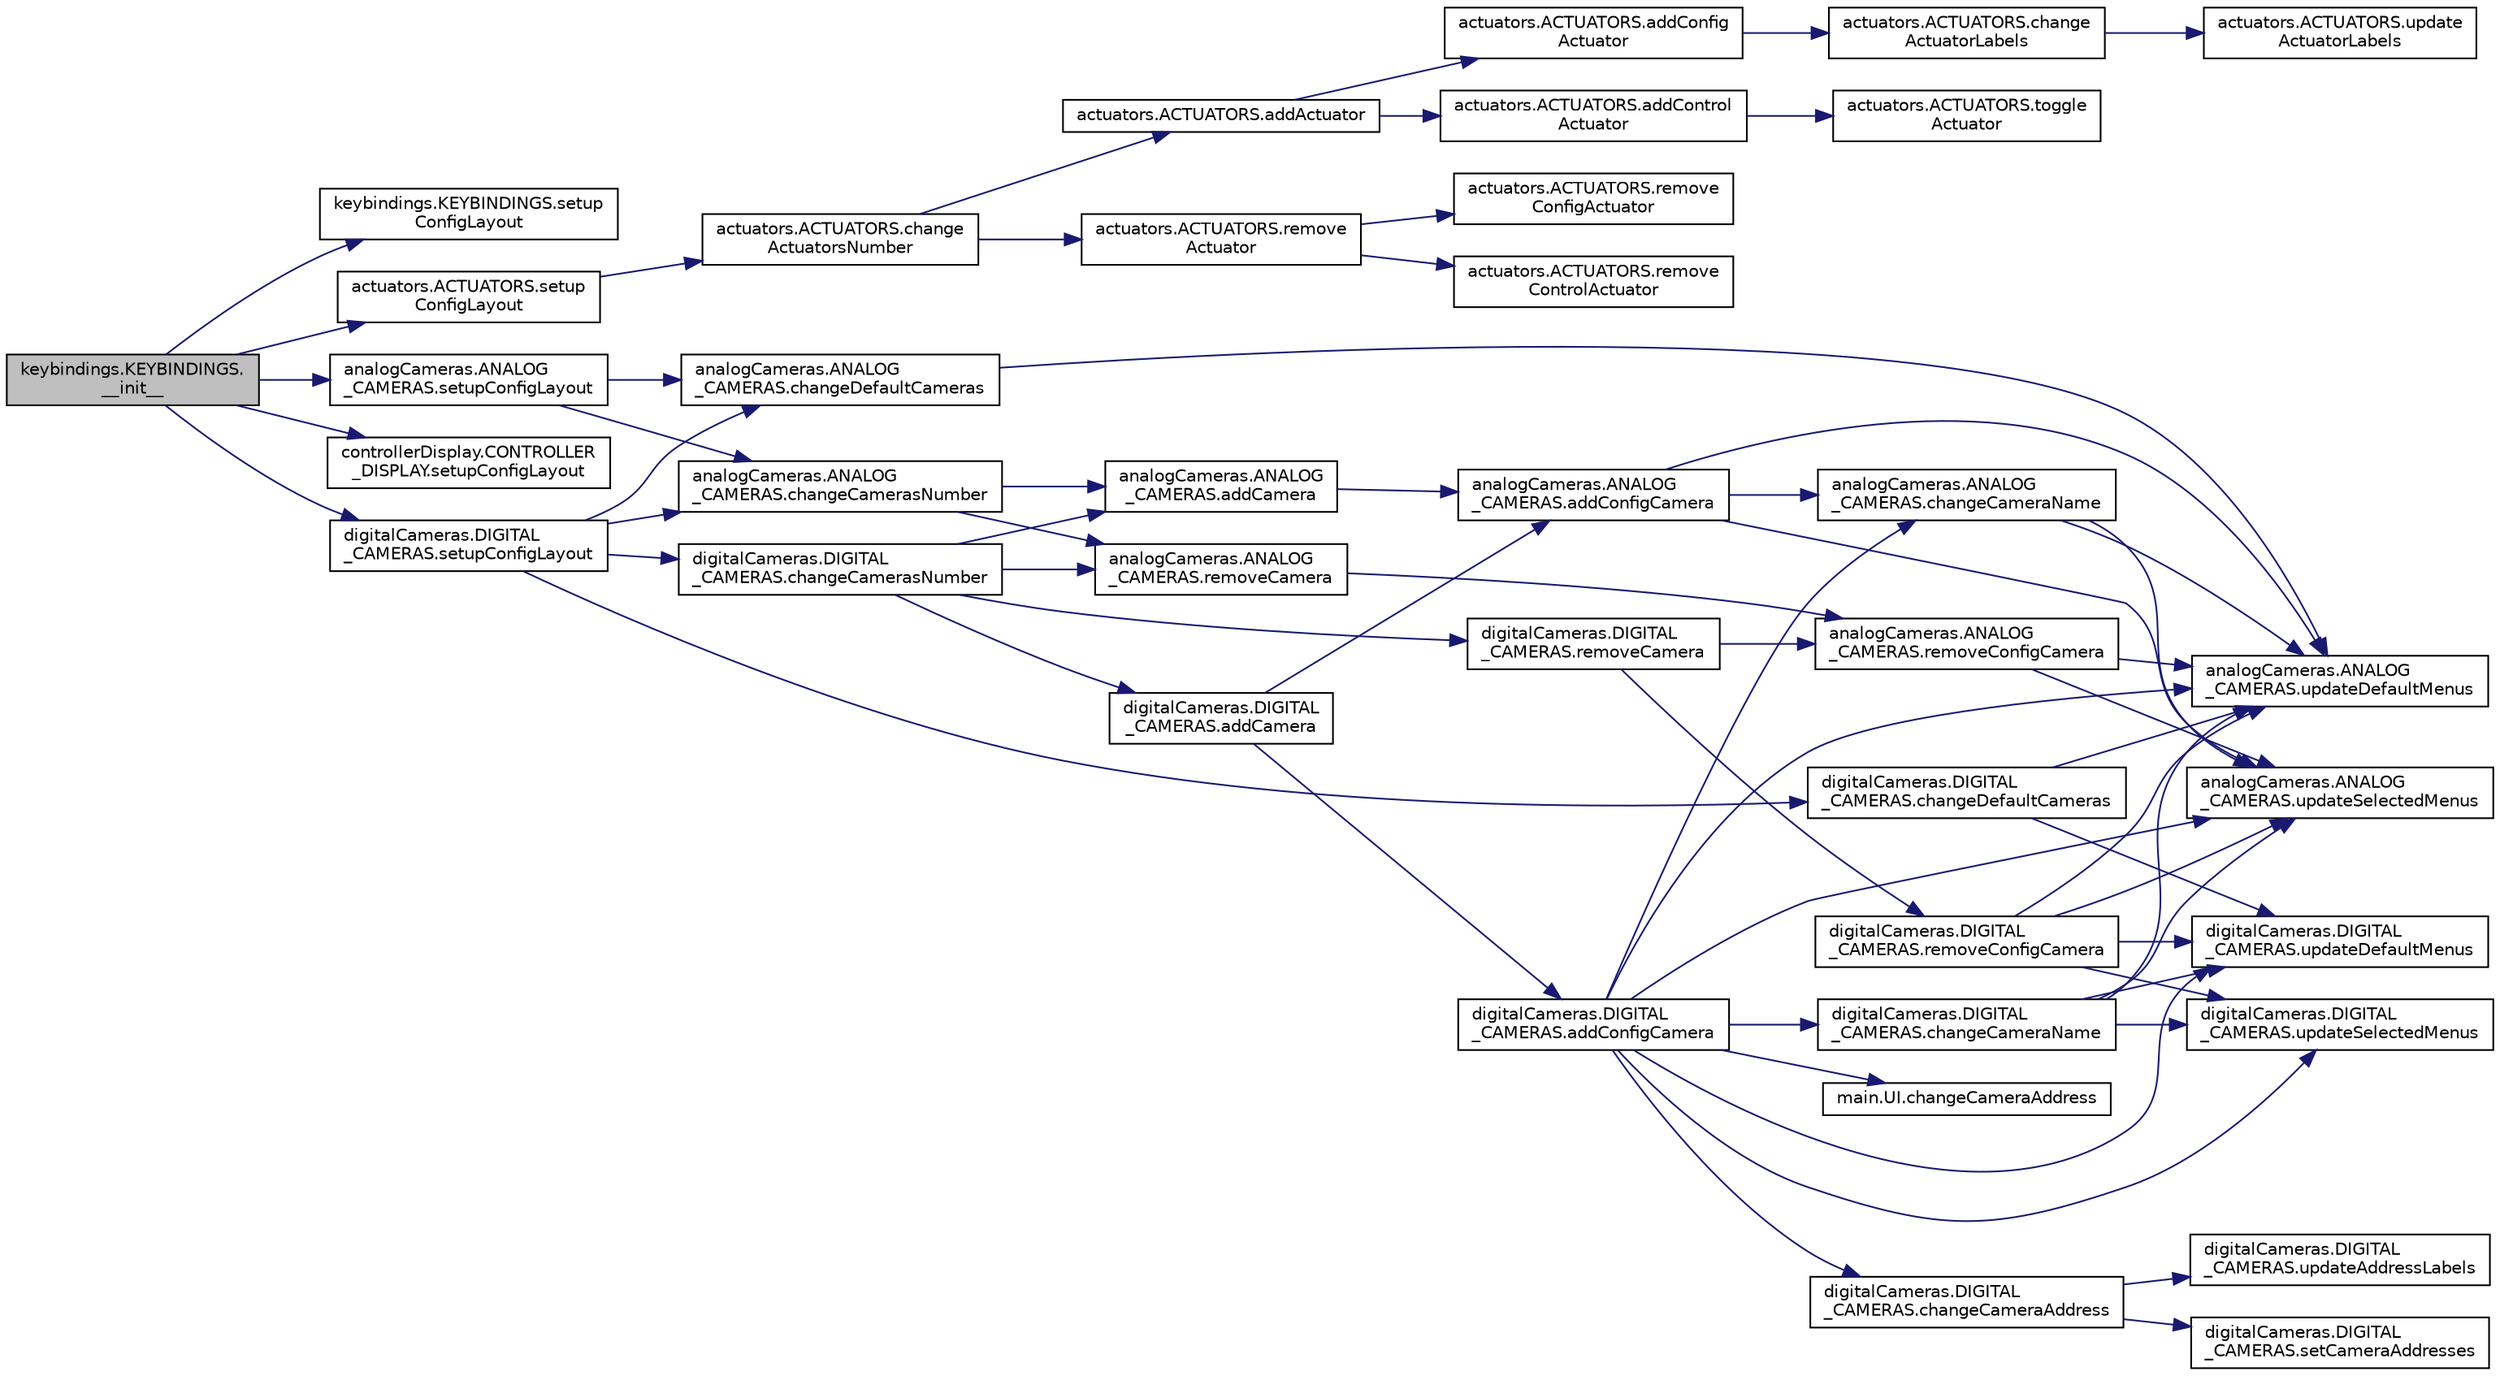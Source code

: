 digraph "keybindings.KEYBINDINGS.__init__"
{
 // LATEX_PDF_SIZE
  edge [fontname="Helvetica",fontsize="10",labelfontname="Helvetica",labelfontsize="10"];
  node [fontname="Helvetica",fontsize="10",shape=record];
  rankdir="LR";
  Node1 [label="keybindings.KEYBINDINGS.\l__init__",height=0.2,width=0.4,color="black", fillcolor="grey75", style="filled", fontcolor="black",tooltip=" "];
  Node1 -> Node2 [color="midnightblue",fontsize="10",style="solid",fontname="Helvetica"];
  Node2 [label="keybindings.KEYBINDINGS.setup\lConfigLayout",height=0.2,width=0.4,color="black", fillcolor="white", style="filled",URL="$classkeybindings_1_1_k_e_y_b_i_n_d_i_n_g_s.html#abb181524723a8736b7fe2e1d6ab0e60c",tooltip="CONTROL PANEL TAB ###."];
  Node1 -> Node3 [color="midnightblue",fontsize="10",style="solid",fontname="Helvetica"];
  Node3 [label="analogCameras.ANALOG\l_CAMERAS.setupConfigLayout",height=0.2,width=0.4,color="black", fillcolor="white", style="filled",URL="$classanalog_cameras_1_1_a_n_a_l_o_g___c_a_m_e_r_a_s.html#a73836369fb366dec0728fba71ad39cef",tooltip="CONFIGURATION TAB ###."];
  Node3 -> Node4 [color="midnightblue",fontsize="10",style="solid",fontname="Helvetica"];
  Node4 [label="analogCameras.ANALOG\l_CAMERAS.changeCamerasNumber",height=0.2,width=0.4,color="black", fillcolor="white", style="filled",URL="$classanalog_cameras_1_1_a_n_a_l_o_g___c_a_m_e_r_a_s.html#a871cfd8bf2133e95e43acb77593845af",tooltip=" "];
  Node4 -> Node5 [color="midnightblue",fontsize="10",style="solid",fontname="Helvetica"];
  Node5 [label="analogCameras.ANALOG\l_CAMERAS.addCamera",height=0.2,width=0.4,color="black", fillcolor="white", style="filled",URL="$classanalog_cameras_1_1_a_n_a_l_o_g___c_a_m_e_r_a_s.html#a5718990990b341daef730e2157a188b1",tooltip=" "];
  Node5 -> Node6 [color="midnightblue",fontsize="10",style="solid",fontname="Helvetica"];
  Node6 [label="analogCameras.ANALOG\l_CAMERAS.addConfigCamera",height=0.2,width=0.4,color="black", fillcolor="white", style="filled",URL="$classanalog_cameras_1_1_a_n_a_l_o_g___c_a_m_e_r_a_s.html#a8ccb61cccad5ef0e3b5b1b88df01b2c6",tooltip=" "];
  Node6 -> Node7 [color="midnightblue",fontsize="10",style="solid",fontname="Helvetica"];
  Node7 [label="analogCameras.ANALOG\l_CAMERAS.changeCameraName",height=0.2,width=0.4,color="black", fillcolor="white", style="filled",URL="$classanalog_cameras_1_1_a_n_a_l_o_g___c_a_m_e_r_a_s.html#a9bf4140146749d117affa84b56d26930",tooltip=" "];
  Node7 -> Node8 [color="midnightblue",fontsize="10",style="solid",fontname="Helvetica"];
  Node8 [label="analogCameras.ANALOG\l_CAMERAS.updateDefaultMenus",height=0.2,width=0.4,color="black", fillcolor="white", style="filled",URL="$classanalog_cameras_1_1_a_n_a_l_o_g___c_a_m_e_r_a_s.html#a5e757e524ec906baee5f32ea3f143e4b",tooltip=" "];
  Node7 -> Node9 [color="midnightblue",fontsize="10",style="solid",fontname="Helvetica"];
  Node9 [label="analogCameras.ANALOG\l_CAMERAS.updateSelectedMenus",height=0.2,width=0.4,color="black", fillcolor="white", style="filled",URL="$classanalog_cameras_1_1_a_n_a_l_o_g___c_a_m_e_r_a_s.html#aac2d5e5f7c1b4d3ea0a632f5eed89585",tooltip=" "];
  Node6 -> Node8 [color="midnightblue",fontsize="10",style="solid",fontname="Helvetica"];
  Node6 -> Node9 [color="midnightblue",fontsize="10",style="solid",fontname="Helvetica"];
  Node4 -> Node10 [color="midnightblue",fontsize="10",style="solid",fontname="Helvetica"];
  Node10 [label="analogCameras.ANALOG\l_CAMERAS.removeCamera",height=0.2,width=0.4,color="black", fillcolor="white", style="filled",URL="$classanalog_cameras_1_1_a_n_a_l_o_g___c_a_m_e_r_a_s.html#a6b5cf5c7076c98ffb8b34462c4c7009d",tooltip=" "];
  Node10 -> Node11 [color="midnightblue",fontsize="10",style="solid",fontname="Helvetica"];
  Node11 [label="analogCameras.ANALOG\l_CAMERAS.removeConfigCamera",height=0.2,width=0.4,color="black", fillcolor="white", style="filled",URL="$classanalog_cameras_1_1_a_n_a_l_o_g___c_a_m_e_r_a_s.html#a307703547825fa9dcc788f4cb08f0526",tooltip=" "];
  Node11 -> Node8 [color="midnightblue",fontsize="10",style="solid",fontname="Helvetica"];
  Node11 -> Node9 [color="midnightblue",fontsize="10",style="solid",fontname="Helvetica"];
  Node3 -> Node12 [color="midnightblue",fontsize="10",style="solid",fontname="Helvetica"];
  Node12 [label="analogCameras.ANALOG\l_CAMERAS.changeDefaultCameras",height=0.2,width=0.4,color="black", fillcolor="white", style="filled",URL="$classanalog_cameras_1_1_a_n_a_l_o_g___c_a_m_e_r_a_s.html#a52976f93d00754351c7278eeb13f2fd5",tooltip=" "];
  Node12 -> Node8 [color="midnightblue",fontsize="10",style="solid",fontname="Helvetica"];
  Node1 -> Node13 [color="midnightblue",fontsize="10",style="solid",fontname="Helvetica"];
  Node13 [label="actuators.ACTUATORS.setup\lConfigLayout",height=0.2,width=0.4,color="black", fillcolor="white", style="filled",URL="$classactuators_1_1_a_c_t_u_a_t_o_r_s.html#a95c6ca7f98d26a901de6c7df0febfd5a",tooltip="CONFIGURATION TAB ###."];
  Node13 -> Node14 [color="midnightblue",fontsize="10",style="solid",fontname="Helvetica"];
  Node14 [label="actuators.ACTUATORS.change\lActuatorsNumber",height=0.2,width=0.4,color="black", fillcolor="white", style="filled",URL="$classactuators_1_1_a_c_t_u_a_t_o_r_s.html#a93e9c0592b5c3f82ea4bba48e0307454",tooltip=" "];
  Node14 -> Node15 [color="midnightblue",fontsize="10",style="solid",fontname="Helvetica"];
  Node15 [label="actuators.ACTUATORS.addActuator",height=0.2,width=0.4,color="black", fillcolor="white", style="filled",URL="$classactuators_1_1_a_c_t_u_a_t_o_r_s.html#aad2326e280d94f08efb621be4a7c59e7",tooltip=" "];
  Node15 -> Node16 [color="midnightblue",fontsize="10",style="solid",fontname="Helvetica"];
  Node16 [label="actuators.ACTUATORS.addConfig\lActuator",height=0.2,width=0.4,color="black", fillcolor="white", style="filled",URL="$classactuators_1_1_a_c_t_u_a_t_o_r_s.html#afc3b8b1569ee761a8b9ef7d41e500731",tooltip=" "];
  Node16 -> Node17 [color="midnightblue",fontsize="10",style="solid",fontname="Helvetica"];
  Node17 [label="actuators.ACTUATORS.change\lActuatorLabels",height=0.2,width=0.4,color="black", fillcolor="white", style="filled",URL="$classactuators_1_1_a_c_t_u_a_t_o_r_s.html#a450d52e2b71623fee4a0c3b598dd7fac",tooltip=" "];
  Node17 -> Node18 [color="midnightblue",fontsize="10",style="solid",fontname="Helvetica"];
  Node18 [label="actuators.ACTUATORS.update\lActuatorLabels",height=0.2,width=0.4,color="black", fillcolor="white", style="filled",URL="$classactuators_1_1_a_c_t_u_a_t_o_r_s.html#a78e778cbdbe1140349ce54b8a887d527",tooltip=" "];
  Node15 -> Node19 [color="midnightblue",fontsize="10",style="solid",fontname="Helvetica"];
  Node19 [label="actuators.ACTUATORS.addControl\lActuator",height=0.2,width=0.4,color="black", fillcolor="white", style="filled",URL="$classactuators_1_1_a_c_t_u_a_t_o_r_s.html#aa13756ec8a27ef6c8a29409d4881d510",tooltip=" "];
  Node19 -> Node20 [color="midnightblue",fontsize="10",style="solid",fontname="Helvetica"];
  Node20 [label="actuators.ACTUATORS.toggle\lActuator",height=0.2,width=0.4,color="black", fillcolor="white", style="filled",URL="$classactuators_1_1_a_c_t_u_a_t_o_r_s.html#a3750e9ed92af0b485bb2c15486951c0d",tooltip=" "];
  Node14 -> Node21 [color="midnightblue",fontsize="10",style="solid",fontname="Helvetica"];
  Node21 [label="actuators.ACTUATORS.remove\lActuator",height=0.2,width=0.4,color="black", fillcolor="white", style="filled",URL="$classactuators_1_1_a_c_t_u_a_t_o_r_s.html#ae906f937acf1feae47a99c37da36be9d",tooltip=" "];
  Node21 -> Node22 [color="midnightblue",fontsize="10",style="solid",fontname="Helvetica"];
  Node22 [label="actuators.ACTUATORS.remove\lConfigActuator",height=0.2,width=0.4,color="black", fillcolor="white", style="filled",URL="$classactuators_1_1_a_c_t_u_a_t_o_r_s.html#a1c12afd7d9d531eb748b1e17f90229a8",tooltip=" "];
  Node21 -> Node23 [color="midnightblue",fontsize="10",style="solid",fontname="Helvetica"];
  Node23 [label="actuators.ACTUATORS.remove\lControlActuator",height=0.2,width=0.4,color="black", fillcolor="white", style="filled",URL="$classactuators_1_1_a_c_t_u_a_t_o_r_s.html#aad1c13b1ef02f97858dda75c5a00ba39",tooltip=" "];
  Node1 -> Node24 [color="midnightblue",fontsize="10",style="solid",fontname="Helvetica"];
  Node24 [label="controllerDisplay.CONTROLLER\l_DISPLAY.setupConfigLayout",height=0.2,width=0.4,color="black", fillcolor="white", style="filled",URL="$classcontroller_display_1_1_c_o_n_t_r_o_l_l_e_r___d_i_s_p_l_a_y.html#a45e1bfd12b8973bde8b32457a9266cd0",tooltip="CONFIGURATION TAB ###."];
  Node1 -> Node25 [color="midnightblue",fontsize="10",style="solid",fontname="Helvetica"];
  Node25 [label="digitalCameras.DIGITAL\l_CAMERAS.setupConfigLayout",height=0.2,width=0.4,color="black", fillcolor="white", style="filled",URL="$classdigital_cameras_1_1_d_i_g_i_t_a_l___c_a_m_e_r_a_s.html#a8e4a8a04003975c7a7de14e2b7f0c133",tooltip="CONFIGURATION TAB ###."];
  Node25 -> Node4 [color="midnightblue",fontsize="10",style="solid",fontname="Helvetica"];
  Node25 -> Node26 [color="midnightblue",fontsize="10",style="solid",fontname="Helvetica"];
  Node26 [label="digitalCameras.DIGITAL\l_CAMERAS.changeCamerasNumber",height=0.2,width=0.4,color="black", fillcolor="white", style="filled",URL="$classdigital_cameras_1_1_d_i_g_i_t_a_l___c_a_m_e_r_a_s.html#aed3fb1a8cfc9de49542d2a370efed8be",tooltip=" "];
  Node26 -> Node5 [color="midnightblue",fontsize="10",style="solid",fontname="Helvetica"];
  Node26 -> Node27 [color="midnightblue",fontsize="10",style="solid",fontname="Helvetica"];
  Node27 [label="digitalCameras.DIGITAL\l_CAMERAS.addCamera",height=0.2,width=0.4,color="black", fillcolor="white", style="filled",URL="$classdigital_cameras_1_1_d_i_g_i_t_a_l___c_a_m_e_r_a_s.html#a986ddfee81acad9ac39cd71d00f65630",tooltip=" "];
  Node27 -> Node6 [color="midnightblue",fontsize="10",style="solid",fontname="Helvetica"];
  Node27 -> Node28 [color="midnightblue",fontsize="10",style="solid",fontname="Helvetica"];
  Node28 [label="digitalCameras.DIGITAL\l_CAMERAS.addConfigCamera",height=0.2,width=0.4,color="black", fillcolor="white", style="filled",URL="$classdigital_cameras_1_1_d_i_g_i_t_a_l___c_a_m_e_r_a_s.html#a463d5b6e684c4076326512dba846bff0",tooltip=" "];
  Node28 -> Node29 [color="midnightblue",fontsize="10",style="solid",fontname="Helvetica"];
  Node29 [label="digitalCameras.DIGITAL\l_CAMERAS.changeCameraAddress",height=0.2,width=0.4,color="black", fillcolor="white", style="filled",URL="$classdigital_cameras_1_1_d_i_g_i_t_a_l___c_a_m_e_r_a_s.html#a597ff79c40d5974fd50d054cb9fb2b9e",tooltip=" "];
  Node29 -> Node30 [color="midnightblue",fontsize="10",style="solid",fontname="Helvetica"];
  Node30 [label="digitalCameras.DIGITAL\l_CAMERAS.setCameraAddresses",height=0.2,width=0.4,color="black", fillcolor="white", style="filled",URL="$classdigital_cameras_1_1_d_i_g_i_t_a_l___c_a_m_e_r_a_s.html#ac81da6cba40f0b2b3ce6ef076fd47fff",tooltip=" "];
  Node29 -> Node31 [color="midnightblue",fontsize="10",style="solid",fontname="Helvetica"];
  Node31 [label="digitalCameras.DIGITAL\l_CAMERAS.updateAddressLabels",height=0.2,width=0.4,color="black", fillcolor="white", style="filled",URL="$classdigital_cameras_1_1_d_i_g_i_t_a_l___c_a_m_e_r_a_s.html#a6f997a13df668d2f0adc501237904a87",tooltip=" "];
  Node28 -> Node32 [color="midnightblue",fontsize="10",style="solid",fontname="Helvetica"];
  Node32 [label="main.UI.changeCameraAddress",height=0.2,width=0.4,color="black", fillcolor="white", style="filled",URL="$classmain_1_1_u_i.html#a732da2d61b75be7a137a2fc002e61ed7",tooltip=" "];
  Node28 -> Node7 [color="midnightblue",fontsize="10",style="solid",fontname="Helvetica"];
  Node28 -> Node33 [color="midnightblue",fontsize="10",style="solid",fontname="Helvetica"];
  Node33 [label="digitalCameras.DIGITAL\l_CAMERAS.changeCameraName",height=0.2,width=0.4,color="black", fillcolor="white", style="filled",URL="$classdigital_cameras_1_1_d_i_g_i_t_a_l___c_a_m_e_r_a_s.html#ac8e54b002ecc6ea0c98488ffc0243902",tooltip=" "];
  Node33 -> Node8 [color="midnightblue",fontsize="10",style="solid",fontname="Helvetica"];
  Node33 -> Node34 [color="midnightblue",fontsize="10",style="solid",fontname="Helvetica"];
  Node34 [label="digitalCameras.DIGITAL\l_CAMERAS.updateDefaultMenus",height=0.2,width=0.4,color="black", fillcolor="white", style="filled",URL="$classdigital_cameras_1_1_d_i_g_i_t_a_l___c_a_m_e_r_a_s.html#a0bde0a46b0d6d5543f185fba48007f52",tooltip=" "];
  Node33 -> Node9 [color="midnightblue",fontsize="10",style="solid",fontname="Helvetica"];
  Node33 -> Node35 [color="midnightblue",fontsize="10",style="solid",fontname="Helvetica"];
  Node35 [label="digitalCameras.DIGITAL\l_CAMERAS.updateSelectedMenus",height=0.2,width=0.4,color="black", fillcolor="white", style="filled",URL="$classdigital_cameras_1_1_d_i_g_i_t_a_l___c_a_m_e_r_a_s.html#a401dd77b120237f7ea5a72283a41d81c",tooltip=" "];
  Node28 -> Node8 [color="midnightblue",fontsize="10",style="solid",fontname="Helvetica"];
  Node28 -> Node34 [color="midnightblue",fontsize="10",style="solid",fontname="Helvetica"];
  Node28 -> Node9 [color="midnightblue",fontsize="10",style="solid",fontname="Helvetica"];
  Node28 -> Node35 [color="midnightblue",fontsize="10",style="solid",fontname="Helvetica"];
  Node26 -> Node10 [color="midnightblue",fontsize="10",style="solid",fontname="Helvetica"];
  Node26 -> Node36 [color="midnightblue",fontsize="10",style="solid",fontname="Helvetica"];
  Node36 [label="digitalCameras.DIGITAL\l_CAMERAS.removeCamera",height=0.2,width=0.4,color="black", fillcolor="white", style="filled",URL="$classdigital_cameras_1_1_d_i_g_i_t_a_l___c_a_m_e_r_a_s.html#a157cb3f07386b963c9de639076b69fff",tooltip=" "];
  Node36 -> Node11 [color="midnightblue",fontsize="10",style="solid",fontname="Helvetica"];
  Node36 -> Node37 [color="midnightblue",fontsize="10",style="solid",fontname="Helvetica"];
  Node37 [label="digitalCameras.DIGITAL\l_CAMERAS.removeConfigCamera",height=0.2,width=0.4,color="black", fillcolor="white", style="filled",URL="$classdigital_cameras_1_1_d_i_g_i_t_a_l___c_a_m_e_r_a_s.html#a3915ec878857c143aee99c36437a4601",tooltip=" "];
  Node37 -> Node8 [color="midnightblue",fontsize="10",style="solid",fontname="Helvetica"];
  Node37 -> Node34 [color="midnightblue",fontsize="10",style="solid",fontname="Helvetica"];
  Node37 -> Node9 [color="midnightblue",fontsize="10",style="solid",fontname="Helvetica"];
  Node37 -> Node35 [color="midnightblue",fontsize="10",style="solid",fontname="Helvetica"];
  Node25 -> Node12 [color="midnightblue",fontsize="10",style="solid",fontname="Helvetica"];
  Node25 -> Node38 [color="midnightblue",fontsize="10",style="solid",fontname="Helvetica"];
  Node38 [label="digitalCameras.DIGITAL\l_CAMERAS.changeDefaultCameras",height=0.2,width=0.4,color="black", fillcolor="white", style="filled",URL="$classdigital_cameras_1_1_d_i_g_i_t_a_l___c_a_m_e_r_a_s.html#a14f86b2ce98f514f3a9fce0dbf35b16b",tooltip=" "];
  Node38 -> Node8 [color="midnightblue",fontsize="10",style="solid",fontname="Helvetica"];
  Node38 -> Node34 [color="midnightblue",fontsize="10",style="solid",fontname="Helvetica"];
}
